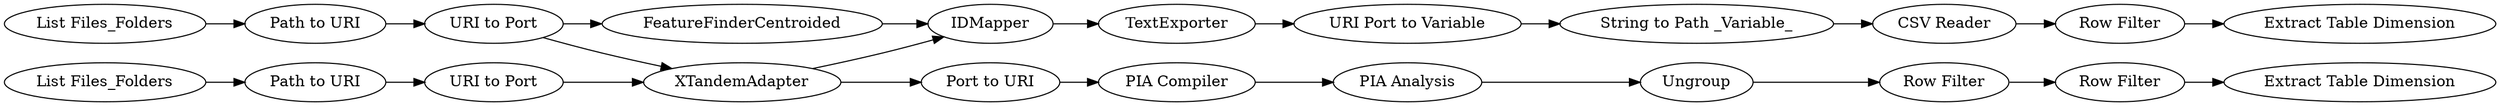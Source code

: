 digraph {
	13 -> 15
	34 -> 35
	31 -> 18
	12 -> 13
	39 -> 20
	35 -> 3
	16 -> 38
	30 -> 31
	11 -> 12
	20 -> 22
	27 -> 30
	37 -> 7
	18 -> 40
	3 -> 32
	15 -> 16
	38 -> 21
	3 -> 27
	36 -> 37
	32 -> 30
	40 -> 39
	7 -> 27
	27 -> 11
	27 [label=XTandemAdapter]
	7 [label="URI to Port"]
	18 [label="URI Port to Variable"]
	21 [label="Extract Table Dimension"]
	32 [label=FeatureFinderCentroided]
	3 [label="URI to Port"]
	31 [label=TextExporter]
	15 [label=Ungroup]
	12 [label="PIA Compiler"]
	16 [label="Row Filter"]
	22 [label="Extract Table Dimension"]
	11 [label="Port to URI"]
	38 [label="Row Filter"]
	13 [label="PIA Analysis"]
	20 [label="Row Filter"]
	35 [label="Path to URI"]
	34 [label="List Files_Folders"]
	36 [label="List Files_Folders"]
	40 [label="String to Path _Variable_"]
	39 [label="CSV Reader"]
	30 [label=IDMapper]
	37 [label="Path to URI"]
	rankdir=LR
}
